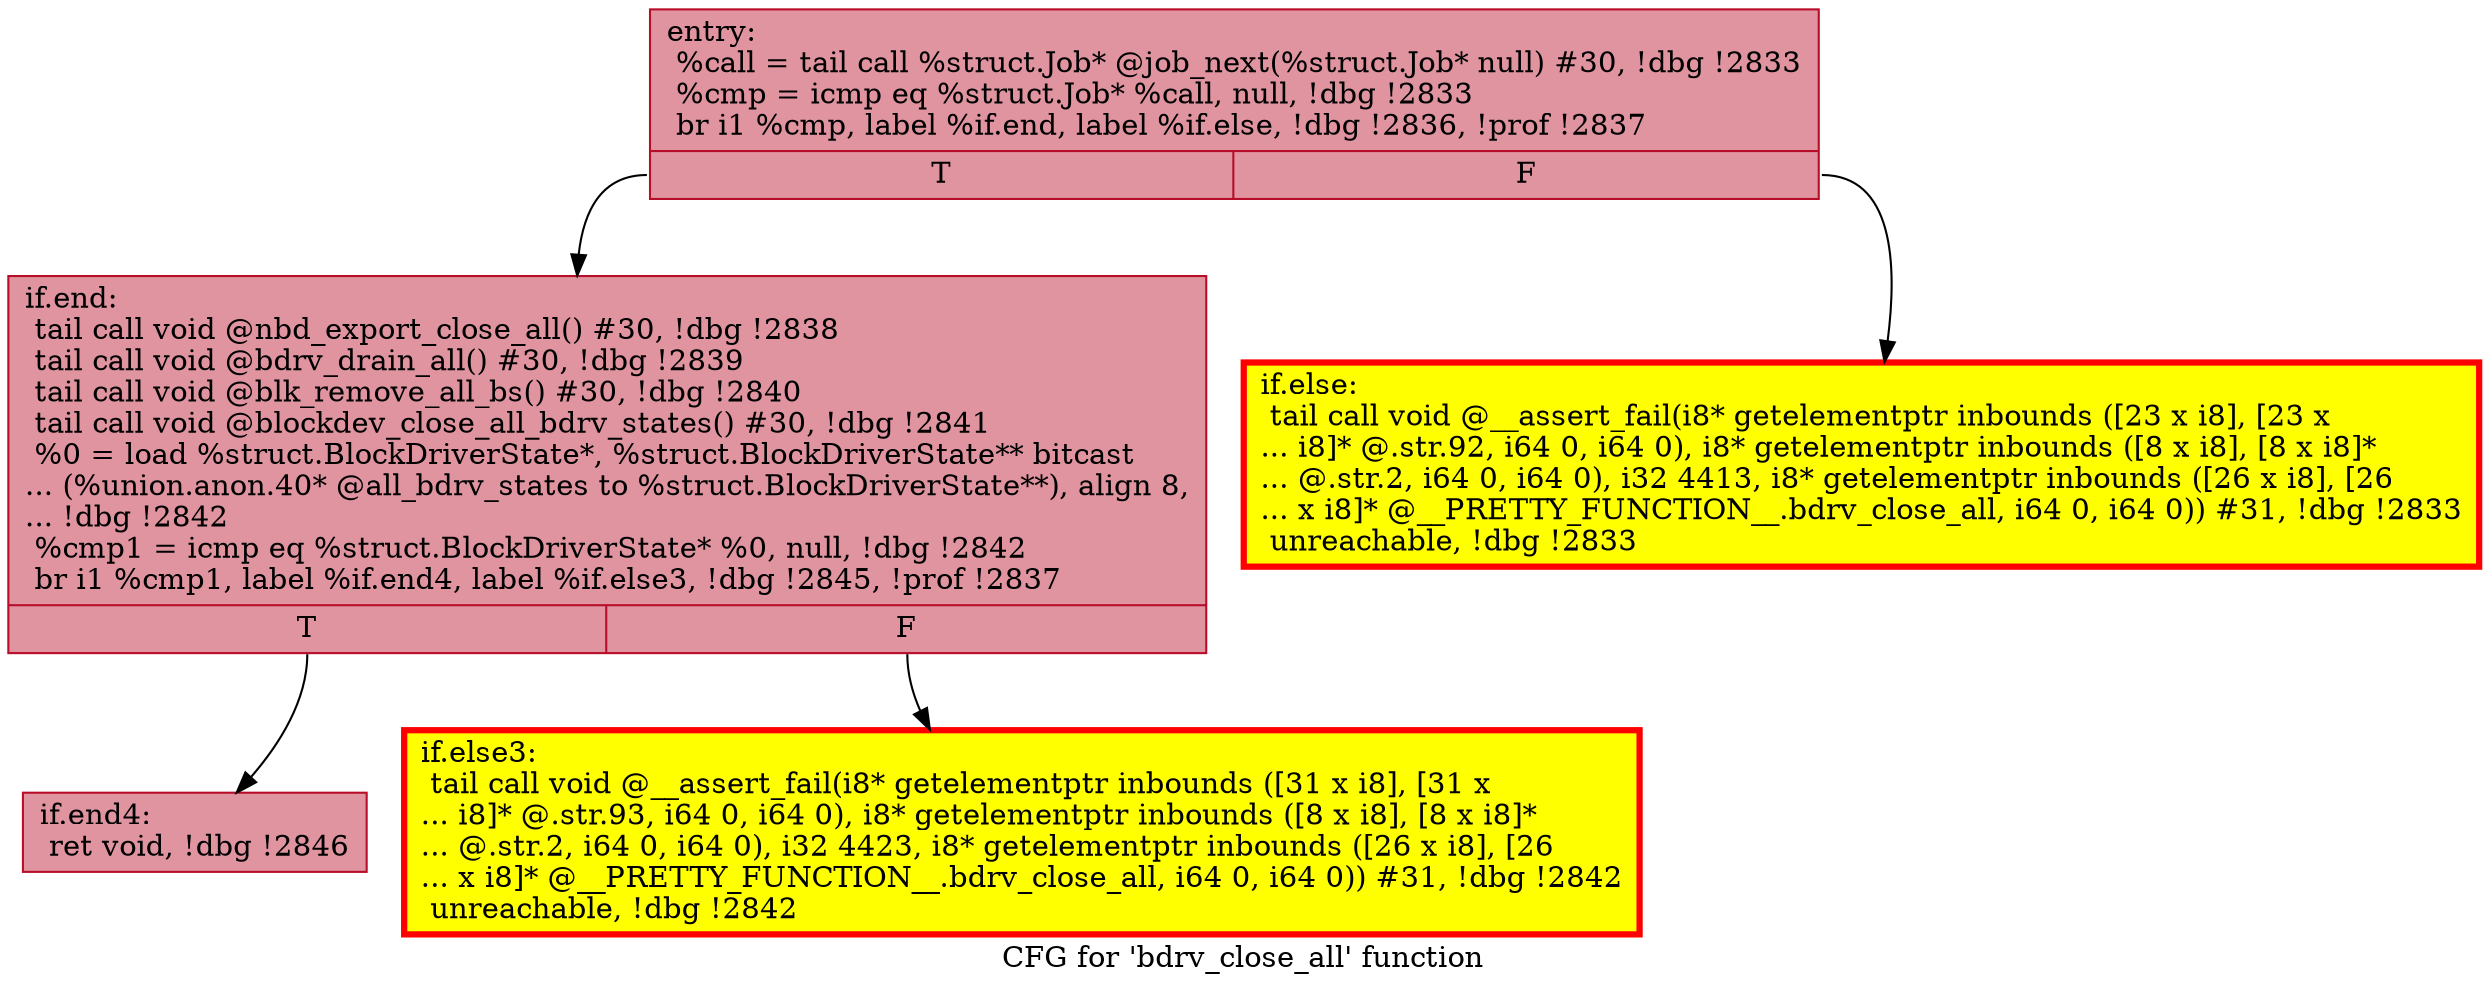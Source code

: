 digraph "CFG for 'bdrv_close_all' function" {
	label="CFG for 'bdrv_close_all' function";

	Node0x55906e4cc460 [shape=record,color="#b70d28ff", style=filled, fillcolor="#b70d2870",label="{entry:\l  %call = tail call %struct.Job* @job_next(%struct.Job* null) #30, !dbg !2833\l  %cmp = icmp eq %struct.Job* %call, null, !dbg !2833\l  br i1 %cmp, label %if.end, label %if.else, !dbg !2836, !prof !2837\l|{<s0>T|<s1>F}}"];
	Node0x55906e4cc460:s0 -> Node0x55906e4d8290;
	Node0x55906e4cc460:s1 -> Node0x55906e4d82e0;
	Node0x55906e4d82e0 [shape=record,penwidth=3.0, style="filled", color="red", fillcolor="yellow",label="{if.else:                                          \l  tail call void @__assert_fail(i8* getelementptr inbounds ([23 x i8], [23 x\l... i8]* @.str.92, i64 0, i64 0), i8* getelementptr inbounds ([8 x i8], [8 x i8]*\l... @.str.2, i64 0, i64 0), i32 4413, i8* getelementptr inbounds ([26 x i8], [26\l... x i8]* @__PRETTY_FUNCTION__.bdrv_close_all, i64 0, i64 0)) #31, !dbg !2833\l  unreachable, !dbg !2833\l}"];
	Node0x55906e4d8290 [shape=record,color="#b70d28ff", style=filled, fillcolor="#b70d2870",label="{if.end:                                           \l  tail call void @nbd_export_close_all() #30, !dbg !2838\l  tail call void @bdrv_drain_all() #30, !dbg !2839\l  tail call void @blk_remove_all_bs() #30, !dbg !2840\l  tail call void @blockdev_close_all_bdrv_states() #30, !dbg !2841\l  %0 = load %struct.BlockDriverState*, %struct.BlockDriverState** bitcast\l... (%union.anon.40* @all_bdrv_states to %struct.BlockDriverState**), align 8,\l... !dbg !2842\l  %cmp1 = icmp eq %struct.BlockDriverState* %0, null, !dbg !2842\l  br i1 %cmp1, label %if.end4, label %if.else3, !dbg !2845, !prof !2837\l|{<s0>T|<s1>F}}"];
	Node0x55906e4d8290:s0 -> Node0x55906e4ec7e0;
	Node0x55906e4d8290:s1 -> Node0x55906e4ec830;
	Node0x55906e4ec830 [shape=record,penwidth=3.0, style="filled", color="red", fillcolor="yellow",label="{if.else3:                                         \l  tail call void @__assert_fail(i8* getelementptr inbounds ([31 x i8], [31 x\l... i8]* @.str.93, i64 0, i64 0), i8* getelementptr inbounds ([8 x i8], [8 x i8]*\l... @.str.2, i64 0, i64 0), i32 4423, i8* getelementptr inbounds ([26 x i8], [26\l... x i8]* @__PRETTY_FUNCTION__.bdrv_close_all, i64 0, i64 0)) #31, !dbg !2842\l  unreachable, !dbg !2842\l}"];
	Node0x55906e4ec7e0 [shape=record,color="#b70d28ff", style=filled, fillcolor="#b70d2870",label="{if.end4:                                          \l  ret void, !dbg !2846\l}"];
}
